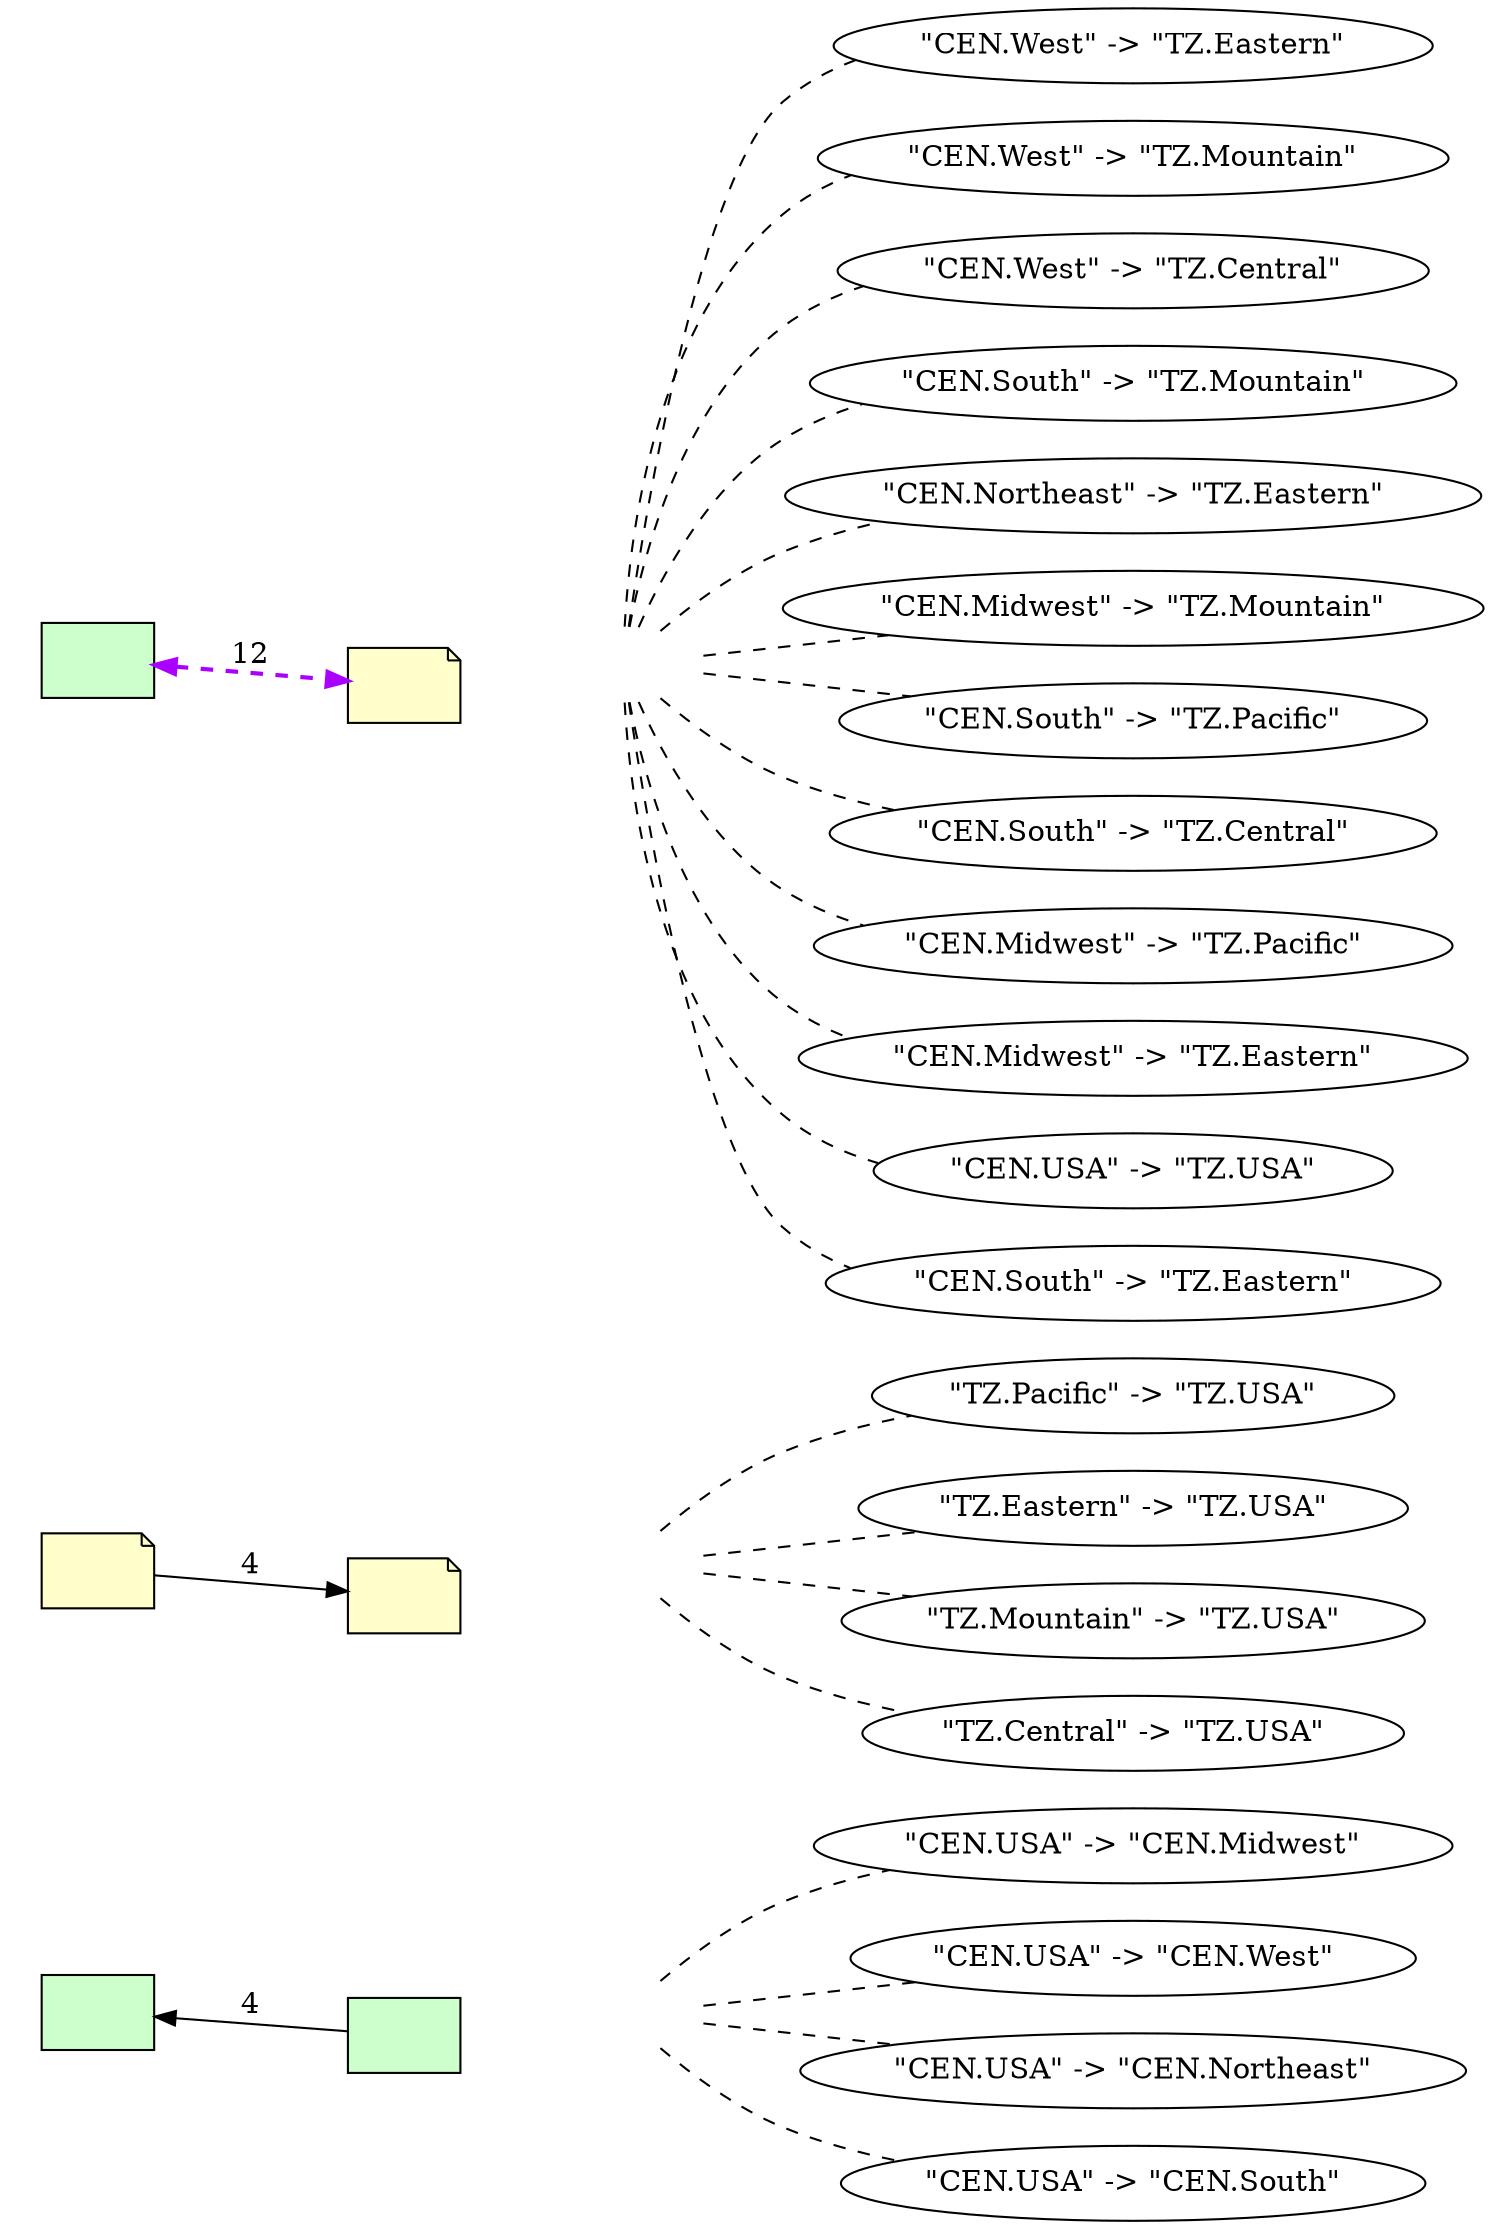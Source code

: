 
digraph{
rankdir=LR

subgraph cluster_0 {
    style=filled;
    color=transparent;
    e0_start [shape=box, fontname="helvetica", style=filled, fillcolor="#CCFFCC", label=" "];
e0_end [shape=box, fontname="helvetica", style=filled, fillcolor="#CCFFCC", label=" "];

    e0_start -> e0_end [ penwidth=1,style=solid,constraint=true,color="#000000",dir=back, minlen=2, label=4 ];
    e0_inv [style=invis]
    e0_start -> e0_inv [style=invis]
    e0_end -> e0_inv [style=invis]
};
            

subgraph cluster_1 {
    style=filled;
    color=transparent;
    e1_start [fillcolor="#FFFFCC", fontname="helvetica", shape=note, style=filled, label=" "];
e1_end [fillcolor="#FFFFCC", fontname="helvetica", shape=note, style=filled, label=" "];

    e1_start -> e1_end [ penwidth=1,style=solid,constraint=true,color="#000000",dir=forward, minlen=2, label=4 ];
    e1_inv [style=invis]
    e1_start -> e1_inv [style=invis]
    e1_end -> e1_inv [style=invis]
};
            

subgraph cluster_2 {
    style=filled;
    color=transparent;
    e2_start [shape=box, fontname="helvetica", style=filled, fillcolor="#CCFFCC", label=" "];
e2_end [fillcolor="#FFFFCC", fontname="helvetica", shape=note, style=filled, label=" "];

    e2_start -> e2_end [ style=dashed,penwidth=2,constraint=true,dir=both,color="#AA00FF", minlen=2, label=12 ];
    e2_inv [style=invis]
    e2_start -> e2_inv [style=invis]
    e2_end -> e2_inv [style=invis]
};
            
n3 [ label="\"CEN.USA\" -> \"CEN.Midwest\""];
e0_inv -> n3 [dir=none, style=dashed];
n4 [ label="\"CEN.USA\" -> \"CEN.West\""];
e0_inv -> n4 [dir=none, style=dashed];
n5 [ label="\"CEN.USA\" -> \"CEN.Northeast\""];
e0_inv -> n5 [dir=none, style=dashed];
n6 [ label="\"CEN.USA\" -> \"CEN.South\""];
e0_inv -> n6 [dir=none, style=dashed];
n7 [ label="\"TZ.Pacific\" -> \"TZ.USA\""];
e1_inv -> n7 [dir=none, style=dashed];
n8 [ label="\"TZ.Eastern\" -> \"TZ.USA\""];
e1_inv -> n8 [dir=none, style=dashed];
n9 [ label="\"TZ.Mountain\" -> \"TZ.USA\""];
e1_inv -> n9 [dir=none, style=dashed];
n10 [ label="\"TZ.Central\" -> \"TZ.USA\""];
e1_inv -> n10 [dir=none, style=dashed];
n11 [ label="\"CEN.West\" -> \"TZ.Eastern\""];
e2_inv -> n11 [dir=none, style=dashed];
n12 [ label="\"CEN.West\" -> \"TZ.Mountain\""];
e2_inv -> n12 [dir=none, style=dashed];
n13 [ label="\"CEN.West\" -> \"TZ.Central\""];
e2_inv -> n13 [dir=none, style=dashed];
n14 [ label="\"CEN.South\" -> \"TZ.Mountain\""];
e2_inv -> n14 [dir=none, style=dashed];
n15 [ label="\"CEN.Northeast\" -> \"TZ.Eastern\""];
e2_inv -> n15 [dir=none, style=dashed];
n16 [ label="\"CEN.Midwest\" -> \"TZ.Mountain\""];
e2_inv -> n16 [dir=none, style=dashed];
n17 [ label="\"CEN.South\" -> \"TZ.Pacific\""];
e2_inv -> n17 [dir=none, style=dashed];
n18 [ label="\"CEN.South\" -> \"TZ.Central\""];
e2_inv -> n18 [dir=none, style=dashed];
n19 [ label="\"CEN.Midwest\" -> \"TZ.Pacific\""];
e2_inv -> n19 [dir=none, style=dashed];
n20 [ label="\"CEN.Midwest\" -> \"TZ.Eastern\""];
e2_inv -> n20 [dir=none, style=dashed];
n21 [ label="\"CEN.USA\" -> \"TZ.USA\""];
e2_inv -> n21 [dir=none, style=dashed];
n22 [ label="\"CEN.South\" -> \"TZ.Eastern\""];
e2_inv -> n22 [dir=none, style=dashed];

}
            